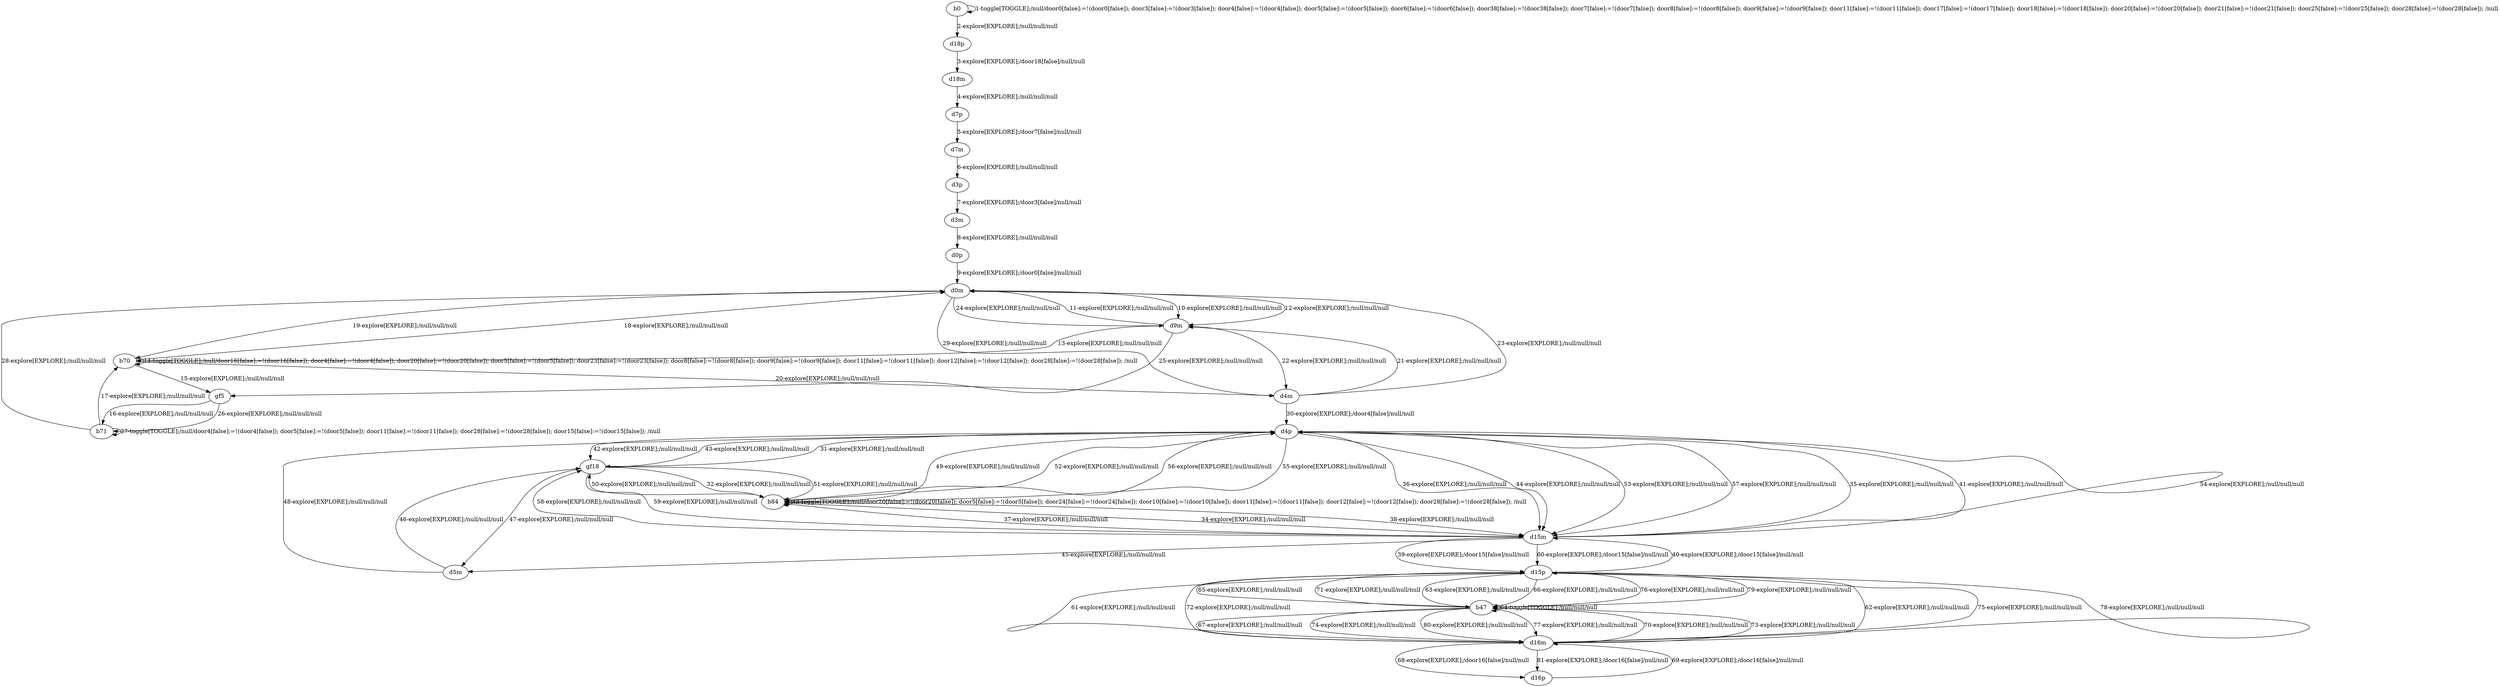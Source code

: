 # Total number of goals covered by this test: 2
# d16m --> d16p
# d16p --> d16m

digraph g {
"b0" -> "b0" [label = "1-toggle[TOGGLE];/null/door0[false]:=!(door0[false]); door3[false]:=!(door3[false]); door4[false]:=!(door4[false]); door5[false]:=!(door5[false]); door6[false]:=!(door6[false]); door38[false]:=!(door38[false]); door7[false]:=!(door7[false]); door8[false]:=!(door8[false]); door9[false]:=!(door9[false]); door11[false]:=!(door11[false]); door17[false]:=!(door17[false]); door18[false]:=!(door18[false]); door20[false]:=!(door20[false]); door21[false]:=!(door21[false]); door25[false]:=!(door25[false]); door28[false]:=!(door28[false]); /null"];
"b0" -> "d18p" [label = "2-explore[EXPLORE];/null/null/null"];
"d18p" -> "d18m" [label = "3-explore[EXPLORE];/door18[false]/null/null"];
"d18m" -> "d7p" [label = "4-explore[EXPLORE];/null/null/null"];
"d7p" -> "d7m" [label = "5-explore[EXPLORE];/door7[false]/null/null"];
"d7m" -> "d3p" [label = "6-explore[EXPLORE];/null/null/null"];
"d3p" -> "d3m" [label = "7-explore[EXPLORE];/door3[false]/null/null"];
"d3m" -> "d0p" [label = "8-explore[EXPLORE];/null/null/null"];
"d0p" -> "d0m" [label = "9-explore[EXPLORE];/door0[false]/null/null"];
"d0m" -> "d9m" [label = "10-explore[EXPLORE];/null/null/null"];
"d9m" -> "d0m" [label = "11-explore[EXPLORE];/null/null/null"];
"d0m" -> "d9m" [label = "12-explore[EXPLORE];/null/null/null"];
"d9m" -> "b70" [label = "13-explore[EXPLORE];/null/null/null"];
"b70" -> "b70" [label = "14-toggle[TOGGLE];/null/door16[false]:=!(door16[false]); door4[false]:=!(door4[false]); door20[false]:=!(door20[false]); door5[false]:=!(door5[false]); door23[false]:=!(door23[false]); door8[false]:=!(door8[false]); door9[false]:=!(door9[false]); door11[false]:=!(door11[false]); door12[false]:=!(door12[false]); door28[false]:=!(door28[false]); /null"];
"b70" -> "gf5" [label = "15-explore[EXPLORE];/null/null/null"];
"gf5" -> "b71" [label = "16-explore[EXPLORE];/null/null/null"];
"b71" -> "b70" [label = "17-explore[EXPLORE];/null/null/null"];
"b70" -> "d0m" [label = "18-explore[EXPLORE];/null/null/null"];
"d0m" -> "b70" [label = "19-explore[EXPLORE];/null/null/null"];
"b70" -> "d4m" [label = "20-explore[EXPLORE];/null/null/null"];
"d4m" -> "d9m" [label = "21-explore[EXPLORE];/null/null/null"];
"d9m" -> "d4m" [label = "22-explore[EXPLORE];/null/null/null"];
"d4m" -> "d0m" [label = "23-explore[EXPLORE];/null/null/null"];
"d0m" -> "d9m" [label = "24-explore[EXPLORE];/null/null/null"];
"d9m" -> "gf5" [label = "25-explore[EXPLORE];/null/null/null"];
"gf5" -> "b71" [label = "26-explore[EXPLORE];/null/null/null"];
"b71" -> "b71" [label = "27-toggle[TOGGLE];/null/door4[false]:=!(door4[false]); door5[false]:=!(door5[false]); door11[false]:=!(door11[false]); door28[false]:=!(door28[false]); door15[false]:=!(door15[false]); /null"];
"b71" -> "d0m" [label = "28-explore[EXPLORE];/null/null/null"];
"d0m" -> "d4m" [label = "29-explore[EXPLORE];/null/null/null"];
"d4m" -> "d4p" [label = "30-explore[EXPLORE];/door4[false]/null/null"];
"d4p" -> "gf18" [label = "31-explore[EXPLORE];/null/null/null"];
"gf18" -> "b84" [label = "32-explore[EXPLORE];/null/null/null"];
"b84" -> "b84" [label = "33-toggle[TOGGLE];/null/door20[false]:=!(door20[false]); door5[false]:=!(door5[false]); door24[false]:=!(door24[false]); door10[false]:=!(door10[false]); door11[false]:=!(door11[false]); door12[false]:=!(door12[false]); door28[false]:=!(door28[false]); /null"];
"b84" -> "d15m" [label = "34-explore[EXPLORE];/null/null/null"];
"d15m" -> "d4p" [label = "35-explore[EXPLORE];/null/null/null"];
"d4p" -> "d15m" [label = "36-explore[EXPLORE];/null/null/null"];
"d15m" -> "b84" [label = "37-explore[EXPLORE];/null/null/null"];
"b84" -> "d15m" [label = "38-explore[EXPLORE];/null/null/null"];
"d15m" -> "d15p" [label = "39-explore[EXPLORE];/door15[false]/null/null"];
"d15p" -> "d15m" [label = "40-explore[EXPLORE];/door15[false]/null/null"];
"d15m" -> "d4p" [label = "41-explore[EXPLORE];/null/null/null"];
"d4p" -> "gf18" [label = "42-explore[EXPLORE];/null/null/null"];
"gf18" -> "d4p" [label = "43-explore[EXPLORE];/null/null/null"];
"d4p" -> "d15m" [label = "44-explore[EXPLORE];/null/null/null"];
"d15m" -> "d5m" [label = "45-explore[EXPLORE];/null/null/null"];
"d5m" -> "gf18" [label = "46-explore[EXPLORE];/null/null/null"];
"gf18" -> "d5m" [label = "47-explore[EXPLORE];/null/null/null"];
"d5m" -> "d4p" [label = "48-explore[EXPLORE];/null/null/null"];
"d4p" -> "b84" [label = "49-explore[EXPLORE];/null/null/null"];
"b84" -> "gf18" [label = "50-explore[EXPLORE];/null/null/null"];
"gf18" -> "b84" [label = "51-explore[EXPLORE];/null/null/null"];
"b84" -> "d4p" [label = "52-explore[EXPLORE];/null/null/null"];
"d4p" -> "d15m" [label = "53-explore[EXPLORE];/null/null/null"];
"d15m" -> "d4p" [label = "54-explore[EXPLORE];/null/null/null"];
"d4p" -> "b84" [label = "55-explore[EXPLORE];/null/null/null"];
"b84" -> "d4p" [label = "56-explore[EXPLORE];/null/null/null"];
"d4p" -> "d15m" [label = "57-explore[EXPLORE];/null/null/null"];
"d15m" -> "gf18" [label = "58-explore[EXPLORE];/null/null/null"];
"gf18" -> "d15m" [label = "59-explore[EXPLORE];/null/null/null"];
"d15m" -> "d15p" [label = "60-explore[EXPLORE];/door15[false]/null/null"];
"d15p" -> "d16m" [label = "61-explore[EXPLORE];/null/null/null"];
"d16m" -> "d15p" [label = "62-explore[EXPLORE];/null/null/null"];
"d15p" -> "b47" [label = "63-explore[EXPLORE];/null/null/null"];
"b47" -> "b47" [label = "64-toggle[TOGGLE];/null/null/null"];
"b47" -> "d15p" [label = "65-explore[EXPLORE];/null/null/null"];
"d15p" -> "b47" [label = "66-explore[EXPLORE];/null/null/null"];
"b47" -> "d16m" [label = "67-explore[EXPLORE];/null/null/null"];
"d16m" -> "d16p" [label = "68-explore[EXPLORE];/door16[false]/null/null"];
"d16p" -> "d16m" [label = "69-explore[EXPLORE];/door16[false]/null/null"];
"d16m" -> "b47" [label = "70-explore[EXPLORE];/null/null/null"];
"b47" -> "d15p" [label = "71-explore[EXPLORE];/null/null/null"];
"d15p" -> "d16m" [label = "72-explore[EXPLORE];/null/null/null"];
"d16m" -> "b47" [label = "73-explore[EXPLORE];/null/null/null"];
"b47" -> "d16m" [label = "74-explore[EXPLORE];/null/null/null"];
"d16m" -> "d15p" [label = "75-explore[EXPLORE];/null/null/null"];
"d15p" -> "b47" [label = "76-explore[EXPLORE];/null/null/null"];
"b47" -> "d16m" [label = "77-explore[EXPLORE];/null/null/null"];
"d16m" -> "d15p" [label = "78-explore[EXPLORE];/null/null/null"];
"d15p" -> "b47" [label = "79-explore[EXPLORE];/null/null/null"];
"b47" -> "d16m" [label = "80-explore[EXPLORE];/null/null/null"];
"d16m" -> "d16p" [label = "81-explore[EXPLORE];/door16[false]/null/null"];
}